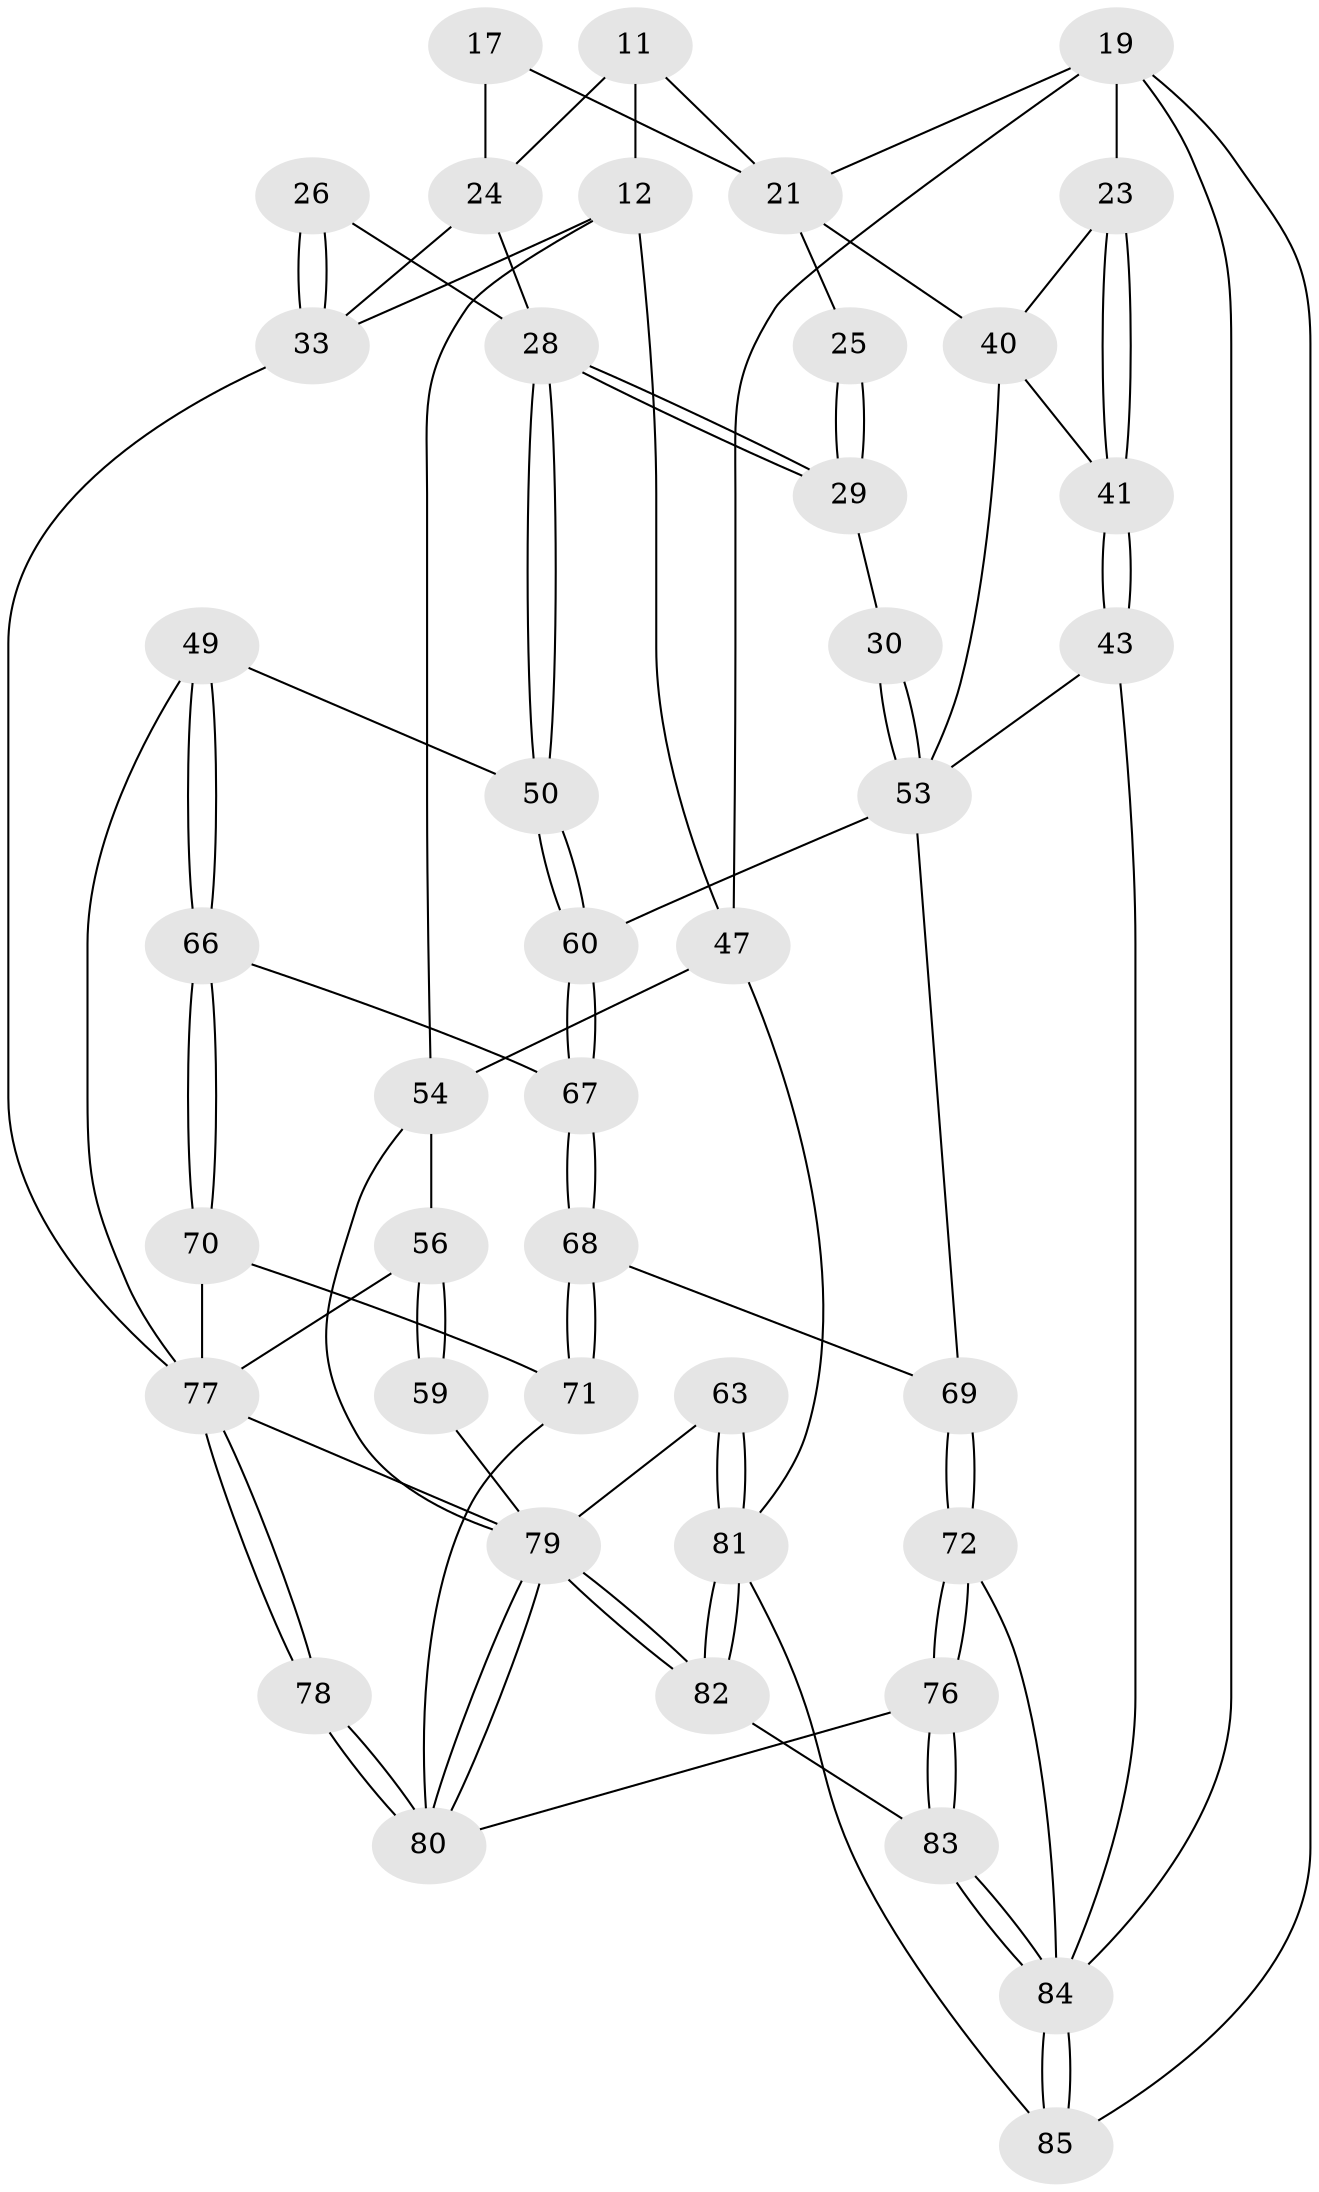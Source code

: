 // original degree distribution, {3: 0.023529411764705882, 4: 0.23529411764705882, 5: 0.5411764705882353, 6: 0.2}
// Generated by graph-tools (version 1.1) at 2025/01/03/09/25 05:01:51]
// undirected, 42 vertices, 96 edges
graph export_dot {
graph [start="1"]
  node [color=gray90,style=filled];
  11 [pos="+0.5646379677935328+0.1950394443288648",super="+7"];
  12 [pos="+0.760369414617021+0.3494149639613344",super="+3"];
  17 [pos="+0.36365235929343687+0.2868887616355541"];
  19 [pos="+0+0.3208720076048617",super="+10"];
  21 [pos="+0.16168869874914465+0.4204745220673774",super="+18"];
  23 [pos="+0.040016866456027284+0.4185606869042736",super="+20"];
  24 [pos="+0.5093907868532709+0.3622948748079838",super="+15+16"];
  25 [pos="+0.32534723487343936+0.3433618910269339"];
  26 [pos="+0.5383892048185177+0.48488977139821715"];
  28 [pos="+0.37680382872750756+0.5071345298343648",super="+27"];
  29 [pos="+0.3680965456483597+0.503778938287904"];
  30 [pos="+0.34926094680797726+0.5154694139291969"];
  33 [pos="+0.5541714190473491+0.49743440323073745",super="+13+14"];
  40 [pos="+0.152691657395807+0.5285587014464173",super="+32"];
  41 [pos="+0.08658781693907996+0.5450690179953557"];
  43 [pos="+0+0.7118066990868008"];
  47 [pos="+1+0.5533125397670784",super="+39+4"];
  49 [pos="+0.4820773279955602+0.6719202576338731"];
  50 [pos="+0.4366695617105766+0.6305135332721103"];
  53 [pos="+0.2722836865961599+0.6323379325771885",super="+52+42+31"];
  54 [pos="+0.7792784511470306+0.6070327598630533",super="+46"];
  56 [pos="+0.6096441192728734+0.757767098700896",super="+37+36+55"];
  59 [pos="+0.612520578225075+0.7553525521846601"];
  60 [pos="+0.3416114130943709+0.7097458142915964"];
  63 [pos="+0.9695395222791334+0.8102125287077704"];
  66 [pos="+0.3593080048798853+0.75622321359642"];
  67 [pos="+0.3444326233402739+0.7305073183452435"];
  68 [pos="+0.22786920228157792+0.7534311494572982"];
  69 [pos="+0.20410465664944838+0.7470839045272042"];
  70 [pos="+0.3635400893469891+0.7795374727831923"];
  71 [pos="+0.3417230163870421+0.8300165323155482"];
  72 [pos="+0.2132401942422954+0.9047433972357071"];
  76 [pos="+0.2767205701182503+0.9465080956412676"];
  77 [pos="+0.5926395350255776+0.8534349477876959",super="+58+48"];
  78 [pos="+0.579279748093385+0.917812045529739"];
  79 [pos="+0.6394496748529764+1",super="+64+65+61"];
  80 [pos="+0.6221314736844372+1",super="+75+74"];
  81 [pos="+0.8004214934449713+1",super="+62"];
  82 [pos="+0.6465281097143359+1"];
  83 [pos="+0.26192082794292554+1"];
  84 [pos="+0.004718232801591913+1",super="+73+44+45"];
  85 [pos="+0+1"];
  11 -- 12 [weight=2];
  11 -- 21;
  11 -- 24;
  12 -- 33;
  12 -- 47;
  12 -- 54;
  17 -- 24 [weight=2];
  17 -- 21;
  19 -- 84;
  19 -- 23 [weight=2];
  19 -- 85;
  19 -- 47;
  19 -- 21;
  21 -- 25 [weight=2];
  21 -- 40;
  23 -- 41;
  23 -- 41;
  23 -- 40;
  24 -- 33;
  24 -- 28;
  25 -- 29;
  25 -- 29;
  26 -- 33 [weight=2];
  26 -- 33;
  26 -- 28;
  28 -- 29;
  28 -- 29;
  28 -- 50;
  28 -- 50;
  29 -- 30;
  30 -- 53 [weight=2];
  30 -- 53;
  33 -- 77;
  40 -- 41;
  40 -- 53 [weight=2];
  41 -- 43;
  41 -- 43;
  43 -- 84;
  43 -- 53;
  47 -- 81 [weight=2];
  47 -- 54 [weight=2];
  49 -- 50;
  49 -- 66;
  49 -- 66;
  49 -- 77;
  50 -- 60;
  50 -- 60;
  53 -- 60;
  53 -- 69;
  54 -- 56 [weight=2];
  54 -- 79;
  56 -- 59 [weight=2];
  56 -- 59;
  56 -- 77 [weight=2];
  59 -- 79;
  60 -- 67;
  60 -- 67;
  63 -- 81 [weight=2];
  63 -- 81;
  63 -- 79;
  66 -- 67;
  66 -- 70;
  66 -- 70;
  67 -- 68;
  67 -- 68;
  68 -- 69;
  68 -- 71;
  68 -- 71;
  69 -- 72;
  69 -- 72;
  70 -- 71;
  70 -- 77;
  71 -- 80;
  72 -- 76;
  72 -- 76;
  72 -- 84;
  76 -- 83;
  76 -- 83;
  76 -- 80;
  77 -- 78;
  77 -- 78;
  77 -- 79;
  78 -- 80 [weight=2];
  78 -- 80;
  79 -- 80;
  79 -- 80;
  79 -- 82;
  79 -- 82;
  81 -- 82;
  81 -- 82;
  81 -- 85;
  82 -- 83;
  83 -- 84;
  83 -- 84;
  84 -- 85 [weight=2];
  84 -- 85;
}
